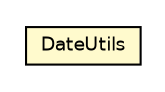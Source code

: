 #!/usr/local/bin/dot
#
# Class diagram 
# Generated by UMLGraph version R5_6-24-gf6e263 (http://www.umlgraph.org/)
#

digraph G {
	edge [fontname="Helvetica",fontsize=10,labelfontname="Helvetica",labelfontsize=10];
	node [fontname="Helvetica",fontsize=10,shape=plaintext];
	nodesep=0.25;
	ranksep=0.5;
	// net.ljcomputing.core.util.DateUtils
	c1437 [label=<<table title="net.ljcomputing.core.util.DateUtils" border="0" cellborder="1" cellspacing="0" cellpadding="2" port="p" bgcolor="lemonChiffon" href="./DateUtils.html">
		<tr><td><table border="0" cellspacing="0" cellpadding="1">
<tr><td align="center" balign="center"> DateUtils </td></tr>
		</table></td></tr>
		</table>>, URL="./DateUtils.html", fontname="Helvetica", fontcolor="black", fontsize=9.0];
}

